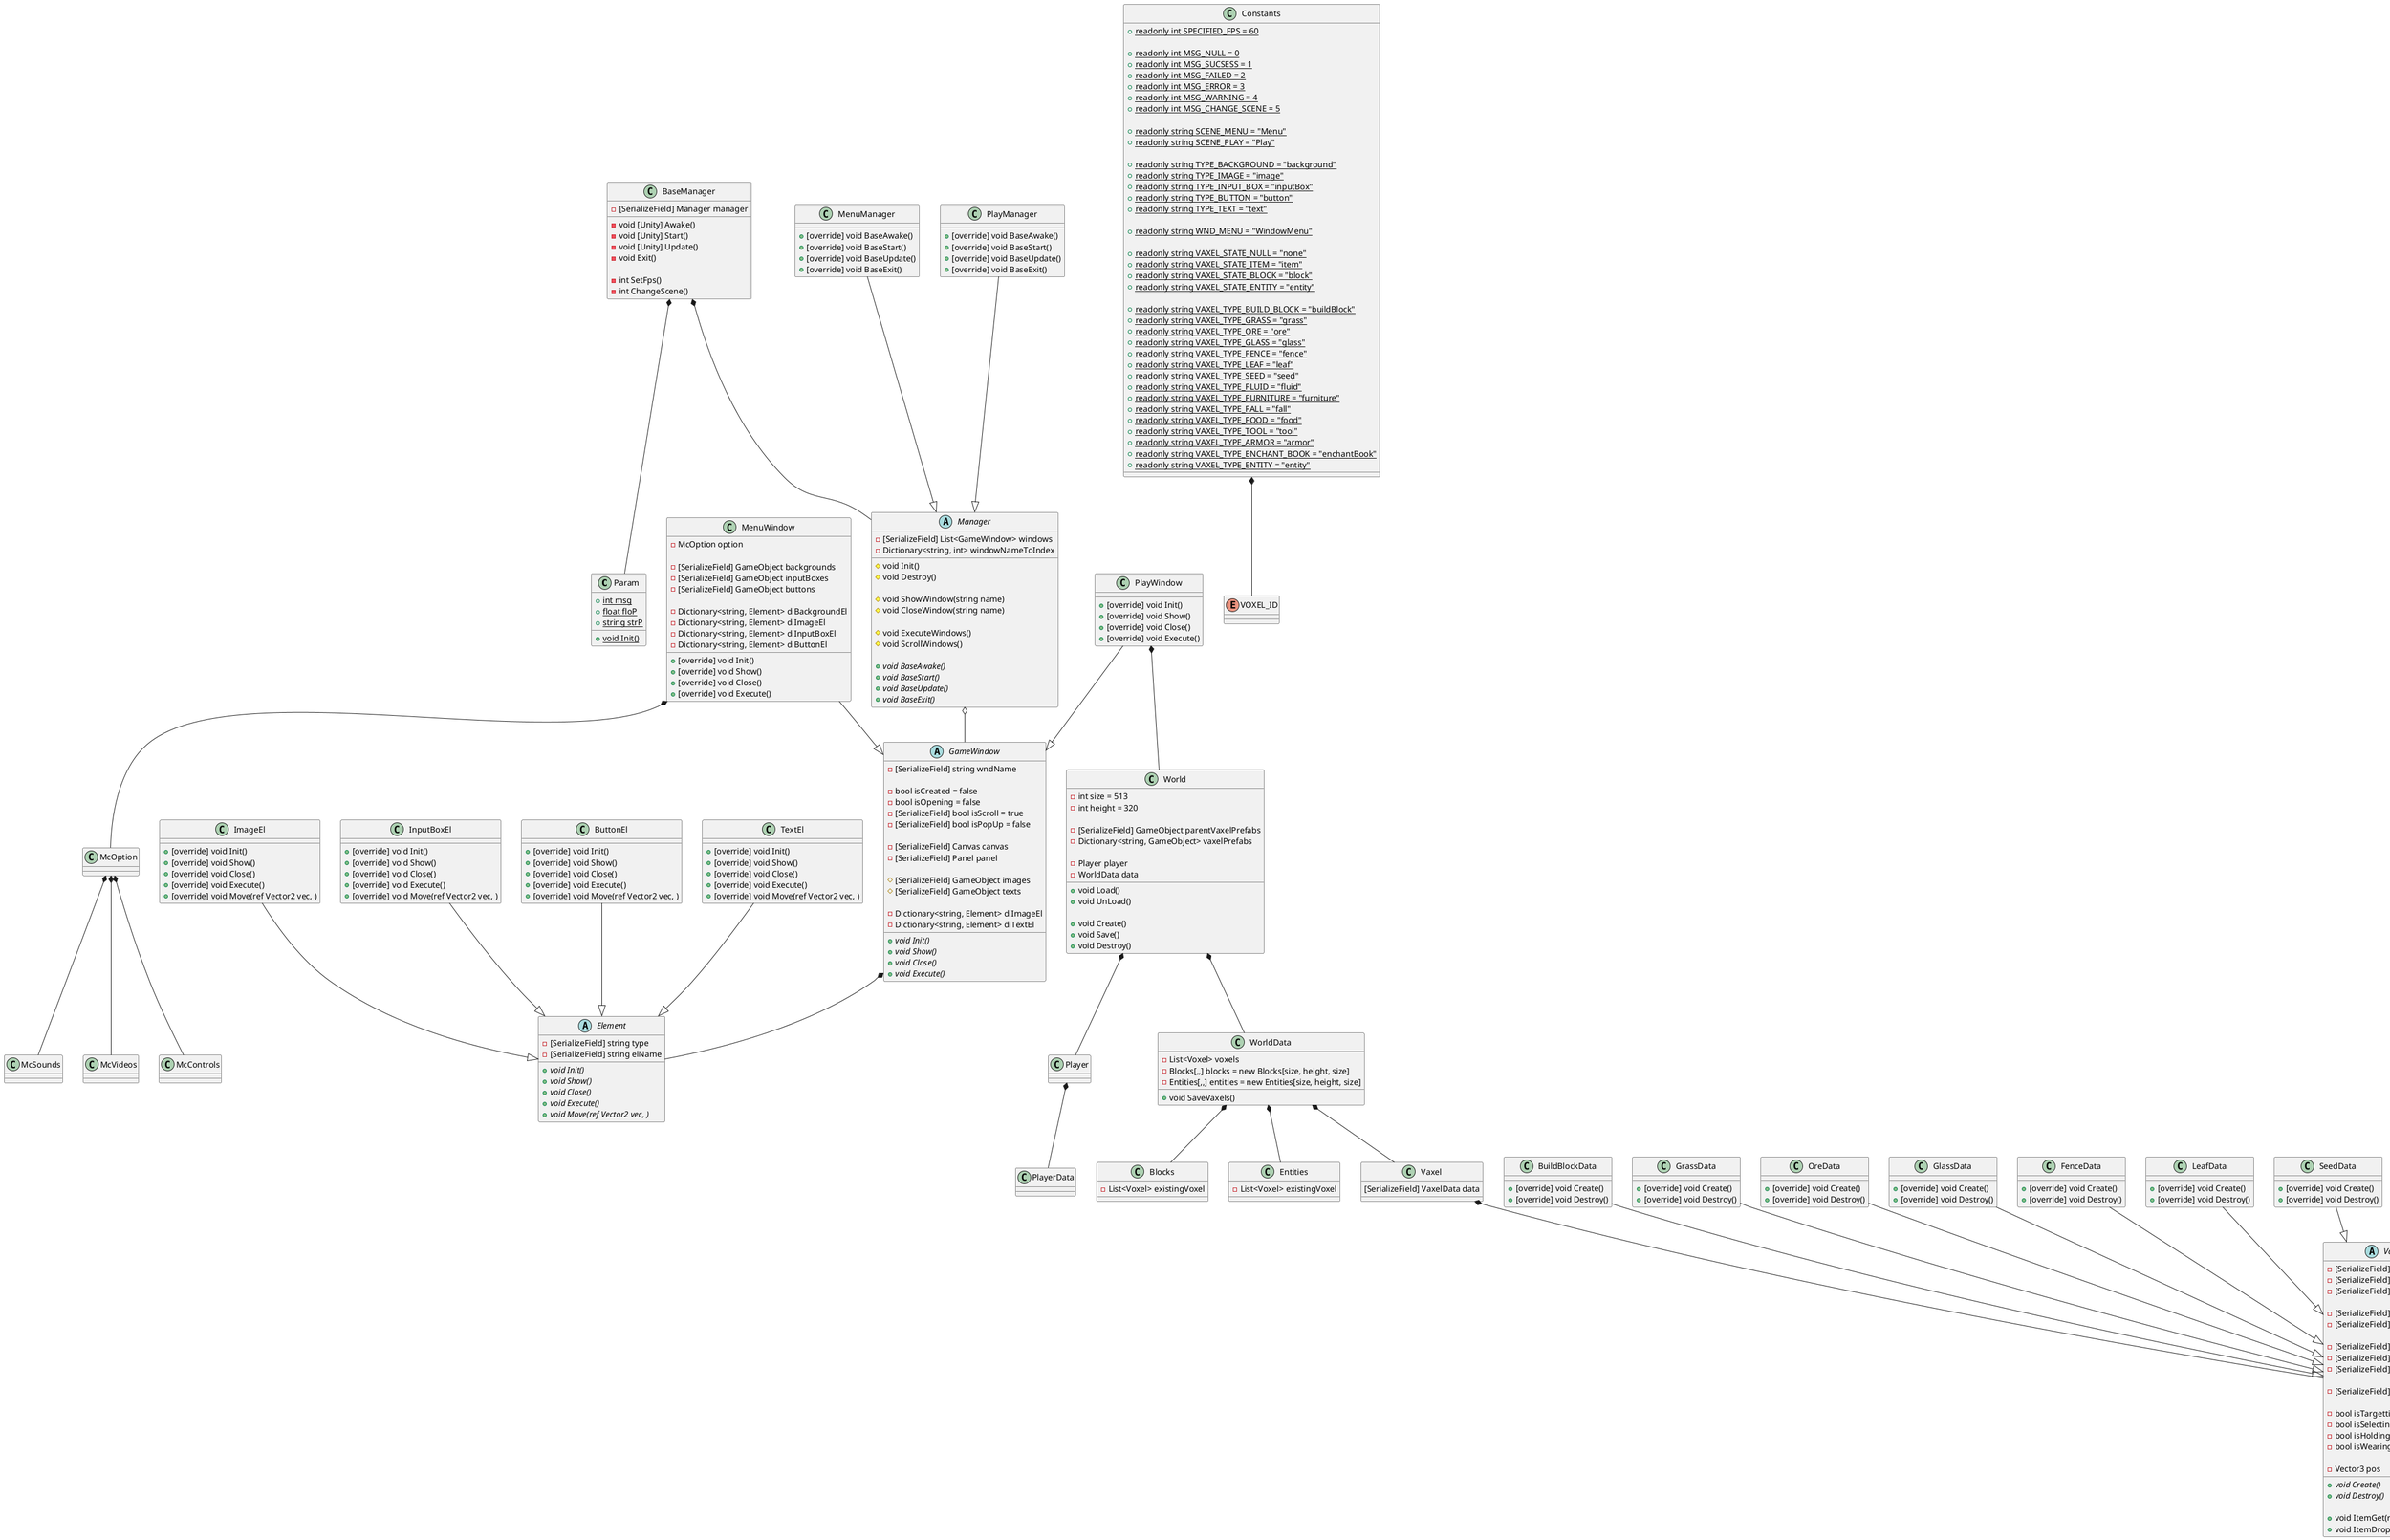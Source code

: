 ﻿@startuml Prototype App Base System

class Param
{
    + {static} int msg
    + {static} float floP
    + {static} string strP

    + {static} void Init()
}

enum VOXEL_ID
{

}

Constants *-- VOXEL_ID
class Constants
{
    + {static} readonly int SPECIFIED_FPS = 60

    + {static} readonly int MSG_NULL = 0
    + {static} readonly int MSG_SUCSESS = 1
    + {static} readonly int MSG_FAILED = 2
    + {static} readonly int MSG_ERROR = 3
    + {static} readonly int MSG_WARNING = 4
    + {static} readonly int MSG_CHANGE_SCENE = 5

    + {static} readonly string SCENE_MENU = "Menu"
    + {static} readonly string SCENE_PLAY = "Play"

    + {static} readonly string TYPE_BACKGROUND = "background"
    + {static} readonly string TYPE_IMAGE = "image"
    + {static} readonly string TYPE_INPUT_BOX = "inputBox"
    + {static} readonly string TYPE_BUTTON = "button"
    + {static} readonly string TYPE_TEXT = "text"

    + {static} readonly string WND_MENU = "WindowMenu"

    + {static} readonly string VAXEL_STATE_NULL = "none"
    + {static} readonly string VAXEL_STATE_ITEM = "item"
    + {static} readonly string VAXEL_STATE_BLOCK = "block"
    + {static} readonly string VAXEL_STATE_ENTITY = "entity"

    + {static} readonly string VAXEL_TYPE_BUILD_BLOCK = "buildBlock"
    + {static} readonly string VAXEL_TYPE_GRASS = "grass"
    + {static} readonly string VAXEL_TYPE_ORE = "ore"
    + {static} readonly string VAXEL_TYPE_GLASS = "glass"
    + {static} readonly string VAXEL_TYPE_FENCE = "fence"
    + {static} readonly string VAXEL_TYPE_LEAF = "leaf"
    + {static} readonly string VAXEL_TYPE_SEED = "seed"
    + {static} readonly string VAXEL_TYPE_FLUID = "fluid"
    + {static} readonly string VAXEL_TYPE_FURNITURE = "furniture"
    + {static} readonly string VAXEL_TYPE_FALL = "fall"
    + {static} readonly string VAXEL_TYPE_FOOD = "food"
    + {static} readonly string VAXEL_TYPE_TOOL = "tool"
    + {static} readonly string VAXEL_TYPE_ARMOR = "armor"
    + {static} readonly string VAXEL_TYPE_ENCHANT_BOOK = "enchantBook"
    + {static} readonly string VAXEL_TYPE_ENTITY = "entity"
}

BaseManager *-- Param
BaseManager *-- Manager
class BaseManager
{
    - [SerializeField] Manager manager

    - void [Unity] Awake()
    - void [Unity] Start()
    - void [Unity] Update()
    - void Exit()

    - int SetFps()
    - int ChangeScene()
}

abstract class Element
{
    - [SerializeField] string type
    - [SerializeField] string elName

    + {abstract} void Init()
    + {abstract} void Show()
    + {abstract} void Close()
    + {abstract} void Execute()
    + {abstract} void Move(ref Vector2 vec, )
}

ImageEl --|> Element
class ImageEl
{
    + [override] void Init()
    + [override] void Show()
    + [override] void Close()   
    + [override] void Execute()
    + [override] void Move(ref Vector2 vec, )
}

InputBoxEl --|> Element
class InputBoxEl
{
    + [override] void Init()
    + [override] void Show()
    + [override] void Close()   
    + [override] void Execute()
    + [override] void Move(ref Vector2 vec, )
}

ButtonEl --|> Element
class ButtonEl
{
    + [override] void Init()
    + [override] void Show()
    + [override] void Close()   
    + [override] void Execute()
    + [override] void Move(ref Vector2 vec, )
}

TextEl --|> Element
class TextEl
{
    + [override] void Init()
    + [override] void Show()
    + [override] void Close()   
    + [override] void Execute()
    + [override] void Move(ref Vector2 vec, )
}

GameWindow *-- Element
abstract class GameWindow
{
    - [SerializeField] string wndName

    - bool isCreated = false
    - bool isOpening = false
    - [SerializeField] bool isScroll = true
    - [SerializeField] bool isPopUp = false

    - [SerializeField] Canvas canvas
    - [SerializeField] Panel panel

    # [SerializeField] GameObject images
    # [SerializeField] GameObject texts

    - Dictionary<string, Element> diImageEl
    - Dictionary<string, Element> diTextEl

    + {abstract} void Init()
    + {abstract} void Show()
    + {abstract} void Close()
    + {abstract} void Execute()
}

MenuWindow *-- McOption
MenuWindow --|> GameWindow
class MenuWindow
{
    - McOption option

    - [SerializeField] GameObject backgrounds
    - [SerializeField] GameObject inputBoxes
    - [SerializeField] GameObject buttons

    - Dictionary<string, Element> diBackgroundEl
    - Dictionary<string, Element> diImageEl
    - Dictionary<string, Element> diInputBoxEl
    - Dictionary<string, Element> diButtonEl

    + [override] void Init()
    + [override] void Show()
    + [override] void Close()
    + [override] void Execute()
}

class McVideos
{

}

class McControls
{

}

class McSounds
{

}

McOption *-- McVideos
McOption *-- McControls
McOption *-- McSounds
class McOption
{

}

PlayWindow *-- World
PlayWindow --|> GameWindow
class PlayWindow
{
    + [override] void Init()
    + [override] void Show()
    + [override] void Close()
    + [override] void Execute()
}

Vaxel *-- VaxelData
class Vaxel
{
    [SerializeField] VaxelData data
}

abstract class VaxelData
{
    - [SerializeField] string name
    - [SerializeField] string state
    - [SerializeField] string type

    - [SerializeField] int id
    - [SerializeField] int maxCount

    - [SerializeField] bool isStackable
    - [SerializeField] bool isUsable
    - [SerializeField] bool isWearable

    - [SerializeField] Texture texture

    - bool isTargetting = false
    - bool isSelecting = false
    - bool isHolding = false
    - bool isWearing = false

    - Vector3 pos

    + {abstract} void Create()
    + {abstract} void Destroy()

    + void ItemGet(ref Player player)
    + void ItemDrop(ref Player player)
}

BuildBlockData --|> VaxelData
class BuildBlockData
{
    + [override] void Create()
    + [override] void Destroy()
}

GrassData --|> VaxelData
class GrassData
{
    + [override] void Create()
    + [override] void Destroy()
}

OreData --|> VaxelData
class OreData
{
    + [override] void Create()
    + [override] void Destroy()
}

GlassData --|> VaxelData
class GlassData
{
    + [override] void Create()
    + [override] void Destroy()
}

FenceData --|> VaxelData
class FenceData
{
    + [override] void Create()
    + [override] void Destroy()
}

LeafData --|> VaxelData
class LeafData
{
    + [override] void Create()
    + [override] void Destroy()
}

SeedData --|> VaxelData
class SeedData
{
    + [override] void Create()
    + [override] void Destroy()
}

FluidData --|> VaxelData
class FluidData
{
    + [override] void Create()
    + [override] void Destroy()
}

FurnitureData --|> VaxelData
class FurnitureData
{
    + [override] void Create()
    + [override] void Destroy()
}

FallData --|> VaxelData
class FallData
{
    + [override] void Create()
    + [override] void Destroy()
}

FoodData --|> VaxelData
class FoodData
{
    + [override] void Create()
    + [override] void Destroy()
}

ToolData --|> VaxelData
class ToolData
{
    + [override] void Create()
    + [override] void Destroy()
}

ArmorData --|> VaxelData
class ArmorData
{
    + [override] void Create()
    + [override] void Destroy()
}

EnchantBookData --|> VaxelData
class EnchantBookData
{
    + [override] void Create()
    + [override] void Destroy()
}

EntityData --|> VaxelData
class EntityData
{
    + [override] void Create()
    + [override] void Destroy()
}

class PlayerData
{

}

Player *-- PlayerData
class Player
{

}

class Blocks
{
    - List<Voxel> existingVoxel
}

class Entities
{
    - List<Voxel> existingVoxel
}

WorldData *-- Blocks
WorldData *-- Entities
WorldData *-- Vaxel
class WorldData
{
    - List<Voxel> voxels
    - Blocks[,,] blocks = new Blocks[size, height, size]
    - Entities[,,] entities = new Entities[size, height, size]

    + void SaveVaxels()
}

World *-- Player
World *-- WorldData
class World
{
    - int size = 513
    - int height = 320

    - [SerializeField] GameObject parentVaxelPrefabs
    - Dictionary<string, GameObject> vaxelPrefabs

    - Player player
    - WorldData data

    + void Load()
    + void UnLoad()

    + void Create()
    + void Save()
    + void Destroy()
}

Manager o-- GameWindow
abstract class Manager
{
    - [SerializeField] List<GameWindow> windows
    - Dictionary<string, int> windowNameToIndex

    # void Init()
    # void Destroy()

    # void ShowWindow(string name)
    # void CloseWindow(string name)

    # void ExecuteWindows()
    # void ScrollWindows()

    + {abstract} void BaseAwake()
    + {abstract} void BaseStart()
    + {abstract} void BaseUpdate()
    + {abstract} void BaseExit()
}

MenuManager --|> Manager
class MenuManager
{
    + [override] void BaseAwake()
    + [override] void BaseStart()
    + [override] void BaseUpdate()
    + [override] void BaseExit()
}

PlayManager --|> Manager
class PlayManager
{
    + [override] void BaseAwake()
    + [override] void BaseStart()
    + [override] void BaseUpdate()
    + [override] void BaseExit()
}


@enduml